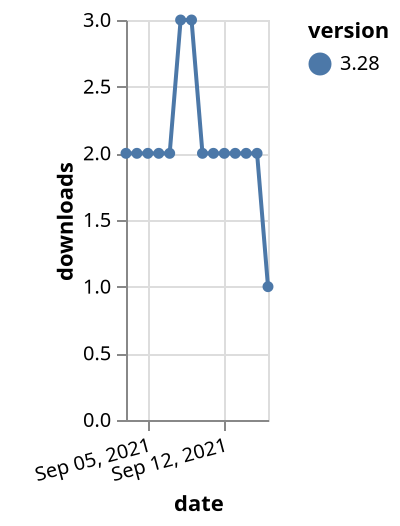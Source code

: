 {"$schema": "https://vega.github.io/schema/vega-lite/v5.json", "description": "A simple bar chart with embedded data.", "data": {"values": [{"date": "2021-09-03", "total": 2773, "delta": 2, "version": "3.28"}, {"date": "2021-09-04", "total": 2775, "delta": 2, "version": "3.28"}, {"date": "2021-09-05", "total": 2777, "delta": 2, "version": "3.28"}, {"date": "2021-09-06", "total": 2779, "delta": 2, "version": "3.28"}, {"date": "2021-09-07", "total": 2781, "delta": 2, "version": "3.28"}, {"date": "2021-09-08", "total": 2784, "delta": 3, "version": "3.28"}, {"date": "2021-09-09", "total": 2787, "delta": 3, "version": "3.28"}, {"date": "2021-09-10", "total": 2789, "delta": 2, "version": "3.28"}, {"date": "2021-09-11", "total": 2791, "delta": 2, "version": "3.28"}, {"date": "2021-09-12", "total": 2793, "delta": 2, "version": "3.28"}, {"date": "2021-09-13", "total": 2795, "delta": 2, "version": "3.28"}, {"date": "2021-09-14", "total": 2797, "delta": 2, "version": "3.28"}, {"date": "2021-09-15", "total": 2799, "delta": 2, "version": "3.28"}, {"date": "2021-09-16", "total": 2800, "delta": 1, "version": "3.28"}]}, "width": "container", "mark": {"type": "line", "point": {"filled": true}}, "encoding": {"x": {"field": "date", "type": "temporal", "timeUnit": "yearmonthdate", "title": "date", "axis": {"labelAngle": -15}}, "y": {"field": "delta", "type": "quantitative", "title": "downloads"}, "color": {"field": "version", "type": "nominal"}, "tooltip": {"field": "delta"}}}